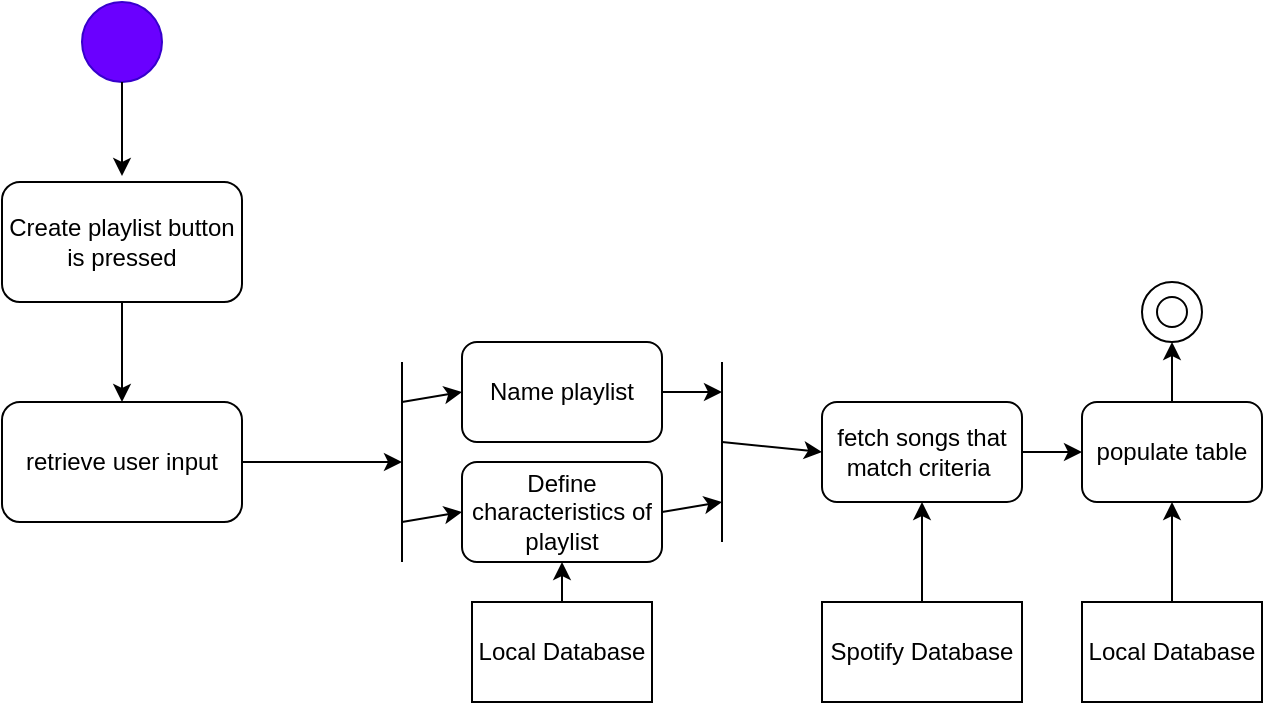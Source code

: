 <mxfile version="13.2.6" type="github"><diagram id="a6Mp0rujxbOQA1Fm4HpS" name="Page-1"><mxGraphModel dx="1038" dy="580" grid="1" gridSize="10" guides="1" tooltips="1" connect="1" arrows="1" fold="1" page="1" pageScale="1" pageWidth="850" pageHeight="1100" math="0" shadow="0"><root><mxCell id="0"/><mxCell id="1" parent="0"/><mxCell id="bpDJOPHi54V6bTRSV4Oj-1" value="" style="ellipse;whiteSpace=wrap;html=1;aspect=fixed;fillColor=#6a00ff;strokeColor=#3700CC;fontColor=#ffffff;" parent="1" vertex="1"><mxGeometry x="100" y="60" width="40" height="40" as="geometry"/></mxCell><mxCell id="bpDJOPHi54V6bTRSV4Oj-2" value="Create playlist button is pressed" style="rounded=1;whiteSpace=wrap;html=1;" parent="1" vertex="1"><mxGeometry x="60" y="150" width="120" height="60" as="geometry"/></mxCell><mxCell id="bpDJOPHi54V6bTRSV4Oj-3" value="" style="endArrow=classic;html=1;exitX=0.5;exitY=1;exitDx=0;exitDy=0;" parent="1" source="bpDJOPHi54V6bTRSV4Oj-1" edge="1"><mxGeometry width="50" height="50" relative="1" as="geometry"><mxPoint x="210" y="140" as="sourcePoint"/><mxPoint x="120" y="147" as="targetPoint"/></mxGeometry></mxCell><mxCell id="bpDJOPHi54V6bTRSV4Oj-4" value="" style="endArrow=classic;html=1;exitX=0.5;exitY=1;exitDx=0;exitDy=0;" parent="1" source="bpDJOPHi54V6bTRSV4Oj-2" edge="1"><mxGeometry width="50" height="50" relative="1" as="geometry"><mxPoint x="100" y="310" as="sourcePoint"/><mxPoint x="120" y="260" as="targetPoint"/></mxGeometry></mxCell><mxCell id="B7sfh_DtIWaZ5nc-sTv5-1" value="retrieve user input" style="rounded=1;whiteSpace=wrap;html=1;" vertex="1" parent="1"><mxGeometry x="60.0" y="260" width="120" height="60" as="geometry"/></mxCell><mxCell id="B7sfh_DtIWaZ5nc-sTv5-2" value="Name playlist" style="rounded=1;whiteSpace=wrap;html=1;" vertex="1" parent="1"><mxGeometry x="290" y="230" width="100" height="50" as="geometry"/></mxCell><mxCell id="B7sfh_DtIWaZ5nc-sTv5-4" value="" style="endArrow=none;html=1;" edge="1" parent="1"><mxGeometry width="50" height="50" relative="1" as="geometry"><mxPoint x="260" y="340" as="sourcePoint"/><mxPoint x="260" y="240" as="targetPoint"/></mxGeometry></mxCell><mxCell id="B7sfh_DtIWaZ5nc-sTv5-6" value="Define characteristics of playlist" style="rounded=1;whiteSpace=wrap;html=1;" vertex="1" parent="1"><mxGeometry x="290" y="290" width="100" height="50" as="geometry"/></mxCell><mxCell id="B7sfh_DtIWaZ5nc-sTv5-10" value="" style="endArrow=none;html=1;" edge="1" parent="1"><mxGeometry width="50" height="50" relative="1" as="geometry"><mxPoint x="420" y="330" as="sourcePoint"/><mxPoint x="420" y="240" as="targetPoint"/></mxGeometry></mxCell><mxCell id="B7sfh_DtIWaZ5nc-sTv5-11" value="" style="endArrow=classic;html=1;exitX=1;exitY=0.5;exitDx=0;exitDy=0;" edge="1" parent="1" source="B7sfh_DtIWaZ5nc-sTv5-1"><mxGeometry width="50" height="50" relative="1" as="geometry"><mxPoint x="410" y="280" as="sourcePoint"/><mxPoint x="260" y="290" as="targetPoint"/></mxGeometry></mxCell><mxCell id="B7sfh_DtIWaZ5nc-sTv5-12" value="" style="endArrow=classic;html=1;entryX=0;entryY=0.5;entryDx=0;entryDy=0;" edge="1" parent="1" target="B7sfh_DtIWaZ5nc-sTv5-2"><mxGeometry width="50" height="50" relative="1" as="geometry"><mxPoint x="260" y="260" as="sourcePoint"/><mxPoint x="460" y="230" as="targetPoint"/></mxGeometry></mxCell><mxCell id="B7sfh_DtIWaZ5nc-sTv5-13" value="" style="endArrow=classic;html=1;entryX=0;entryY=0.5;entryDx=0;entryDy=0;" edge="1" parent="1" target="B7sfh_DtIWaZ5nc-sTv5-6"><mxGeometry width="50" height="50" relative="1" as="geometry"><mxPoint x="260" y="320" as="sourcePoint"/><mxPoint x="460" y="230" as="targetPoint"/></mxGeometry></mxCell><mxCell id="B7sfh_DtIWaZ5nc-sTv5-14" value="" style="endArrow=classic;html=1;exitX=1;exitY=0.5;exitDx=0;exitDy=0;" edge="1" parent="1" source="B7sfh_DtIWaZ5nc-sTv5-2"><mxGeometry width="50" height="50" relative="1" as="geometry"><mxPoint x="410" y="280" as="sourcePoint"/><mxPoint x="420" y="255" as="targetPoint"/></mxGeometry></mxCell><mxCell id="B7sfh_DtIWaZ5nc-sTv5-15" value="" style="endArrow=classic;html=1;exitX=1;exitY=0.5;exitDx=0;exitDy=0;" edge="1" parent="1" source="B7sfh_DtIWaZ5nc-sTv5-6"><mxGeometry width="50" height="50" relative="1" as="geometry"><mxPoint x="410" y="280" as="sourcePoint"/><mxPoint x="420" y="310" as="targetPoint"/></mxGeometry></mxCell><mxCell id="B7sfh_DtIWaZ5nc-sTv5-16" value="fetch songs that match criteria&amp;nbsp;" style="rounded=1;whiteSpace=wrap;html=1;" vertex="1" parent="1"><mxGeometry x="470" y="260" width="100" height="50" as="geometry"/></mxCell><mxCell id="B7sfh_DtIWaZ5nc-sTv5-17" value="Spotify Database" style="rounded=0;whiteSpace=wrap;html=1;" vertex="1" parent="1"><mxGeometry x="470" y="360" width="100" height="50" as="geometry"/></mxCell><mxCell id="B7sfh_DtIWaZ5nc-sTv5-18" value="" style="endArrow=classic;html=1;entryX=0;entryY=0.5;entryDx=0;entryDy=0;" edge="1" parent="1" target="B7sfh_DtIWaZ5nc-sTv5-16"><mxGeometry width="50" height="50" relative="1" as="geometry"><mxPoint x="420" y="280" as="sourcePoint"/><mxPoint x="460" y="230" as="targetPoint"/></mxGeometry></mxCell><mxCell id="B7sfh_DtIWaZ5nc-sTv5-19" value="" style="endArrow=classic;html=1;exitX=0.5;exitY=0;exitDx=0;exitDy=0;entryX=0.5;entryY=1;entryDx=0;entryDy=0;" edge="1" parent="1" source="B7sfh_DtIWaZ5nc-sTv5-17" target="B7sfh_DtIWaZ5nc-sTv5-16"><mxGeometry width="50" height="50" relative="1" as="geometry"><mxPoint x="410" y="280" as="sourcePoint"/><mxPoint x="460" y="230" as="targetPoint"/></mxGeometry></mxCell><mxCell id="B7sfh_DtIWaZ5nc-sTv5-20" value="populate table" style="rounded=1;whiteSpace=wrap;html=1;" vertex="1" parent="1"><mxGeometry x="600" y="260" width="90" height="50" as="geometry"/></mxCell><mxCell id="B7sfh_DtIWaZ5nc-sTv5-21" value="" style="endArrow=classic;html=1;exitX=1;exitY=0.5;exitDx=0;exitDy=0;entryX=0;entryY=0.5;entryDx=0;entryDy=0;" edge="1" parent="1" source="B7sfh_DtIWaZ5nc-sTv5-16" target="B7sfh_DtIWaZ5nc-sTv5-20"><mxGeometry width="50" height="50" relative="1" as="geometry"><mxPoint x="410" y="280" as="sourcePoint"/><mxPoint x="460" y="230" as="targetPoint"/></mxGeometry></mxCell><mxCell id="B7sfh_DtIWaZ5nc-sTv5-22" value="Local Database" style="rounded=0;whiteSpace=wrap;html=1;" vertex="1" parent="1"><mxGeometry x="295" y="360" width="90" height="50" as="geometry"/></mxCell><mxCell id="B7sfh_DtIWaZ5nc-sTv5-24" value="Local Database" style="rounded=0;whiteSpace=wrap;html=1;" vertex="1" parent="1"><mxGeometry x="600" y="360" width="90" height="50" as="geometry"/></mxCell><mxCell id="B7sfh_DtIWaZ5nc-sTv5-25" value="" style="endArrow=classic;html=1;exitX=0.5;exitY=0;exitDx=0;exitDy=0;entryX=0.5;entryY=1;entryDx=0;entryDy=0;" edge="1" parent="1" source="B7sfh_DtIWaZ5nc-sTv5-24" target="B7sfh_DtIWaZ5nc-sTv5-20"><mxGeometry width="50" height="50" relative="1" as="geometry"><mxPoint x="410" y="280" as="sourcePoint"/><mxPoint x="460" y="230" as="targetPoint"/></mxGeometry></mxCell><mxCell id="B7sfh_DtIWaZ5nc-sTv5-26" value="" style="endArrow=classic;html=1;exitX=0.5;exitY=0;exitDx=0;exitDy=0;entryX=0.5;entryY=1;entryDx=0;entryDy=0;" edge="1" parent="1" source="B7sfh_DtIWaZ5nc-sTv5-22" target="B7sfh_DtIWaZ5nc-sTv5-6"><mxGeometry width="50" height="50" relative="1" as="geometry"><mxPoint x="410" y="280" as="sourcePoint"/><mxPoint x="460" y="230" as="targetPoint"/></mxGeometry></mxCell><mxCell id="B7sfh_DtIWaZ5nc-sTv5-27" value="" style="ellipse;whiteSpace=wrap;html=1;aspect=fixed;" vertex="1" parent="1"><mxGeometry x="630" y="200" width="30" height="30" as="geometry"/></mxCell><mxCell id="B7sfh_DtIWaZ5nc-sTv5-28" value="" style="ellipse;whiteSpace=wrap;html=1;aspect=fixed;" vertex="1" parent="1"><mxGeometry x="637.5" y="207.5" width="15" height="15" as="geometry"/></mxCell><mxCell id="B7sfh_DtIWaZ5nc-sTv5-29" value="" style="endArrow=classic;html=1;exitX=0.5;exitY=0;exitDx=0;exitDy=0;entryX=0.5;entryY=1;entryDx=0;entryDy=0;" edge="1" parent="1" source="B7sfh_DtIWaZ5nc-sTv5-20" target="B7sfh_DtIWaZ5nc-sTv5-27"><mxGeometry width="50" height="50" relative="1" as="geometry"><mxPoint x="410" y="280" as="sourcePoint"/><mxPoint x="460" y="230" as="targetPoint"/></mxGeometry></mxCell></root></mxGraphModel></diagram></mxfile>